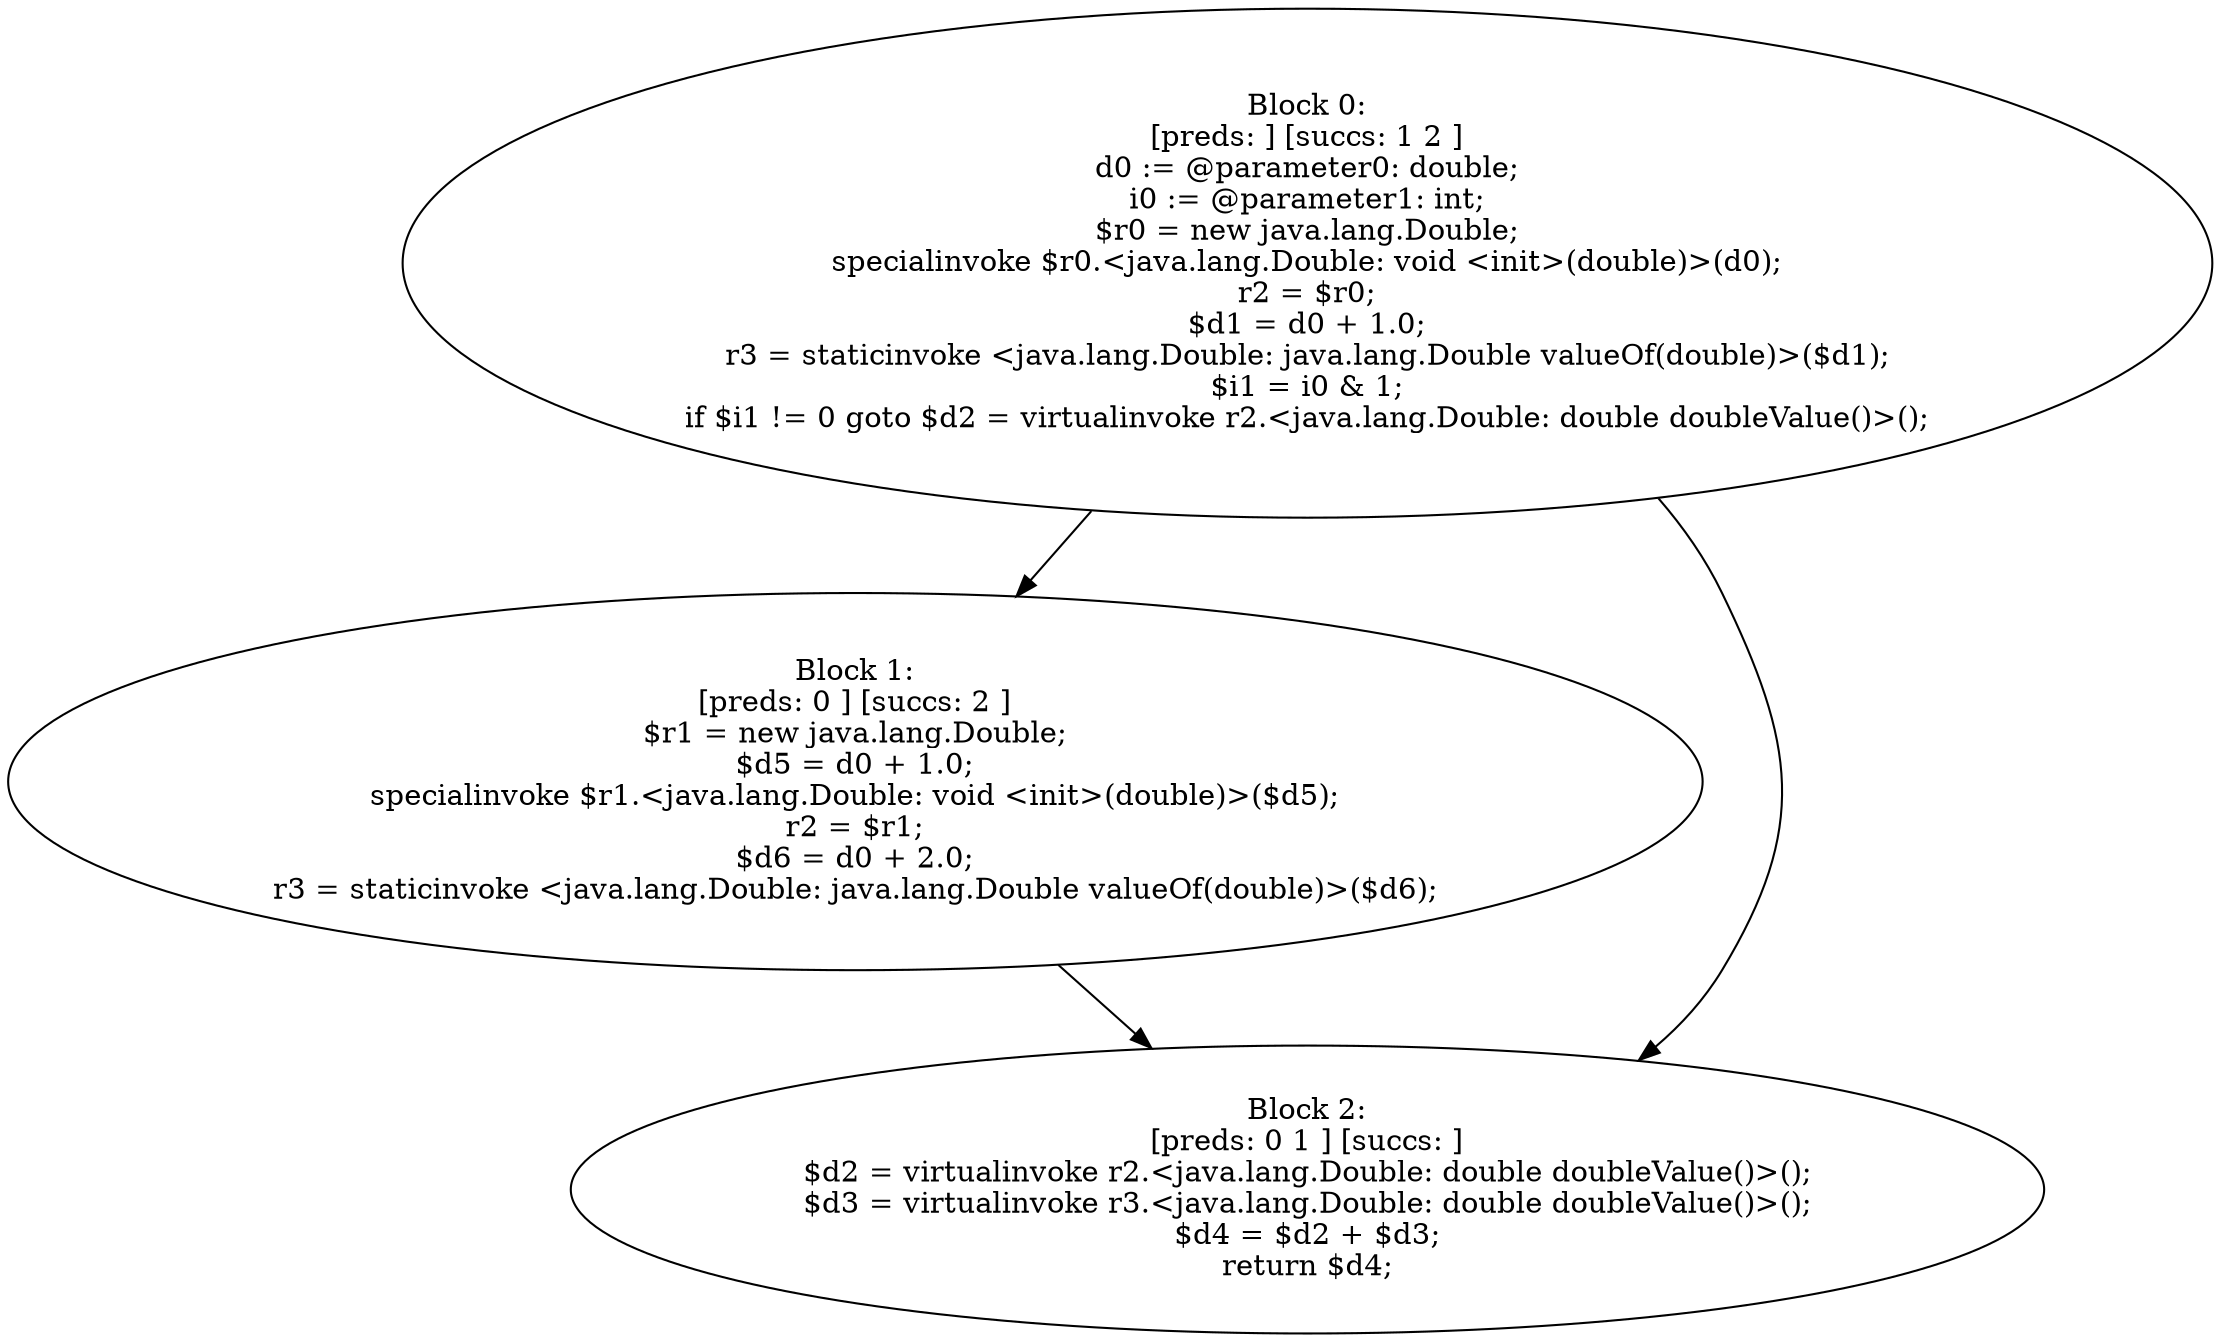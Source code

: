 digraph "unitGraph" {
    "Block 0:
[preds: ] [succs: 1 2 ]
d0 := @parameter0: double;
i0 := @parameter1: int;
$r0 = new java.lang.Double;
specialinvoke $r0.<java.lang.Double: void <init>(double)>(d0);
r2 = $r0;
$d1 = d0 + 1.0;
r3 = staticinvoke <java.lang.Double: java.lang.Double valueOf(double)>($d1);
$i1 = i0 & 1;
if $i1 != 0 goto $d2 = virtualinvoke r2.<java.lang.Double: double doubleValue()>();
"
    "Block 1:
[preds: 0 ] [succs: 2 ]
$r1 = new java.lang.Double;
$d5 = d0 + 1.0;
specialinvoke $r1.<java.lang.Double: void <init>(double)>($d5);
r2 = $r1;
$d6 = d0 + 2.0;
r3 = staticinvoke <java.lang.Double: java.lang.Double valueOf(double)>($d6);
"
    "Block 2:
[preds: 0 1 ] [succs: ]
$d2 = virtualinvoke r2.<java.lang.Double: double doubleValue()>();
$d3 = virtualinvoke r3.<java.lang.Double: double doubleValue()>();
$d4 = $d2 + $d3;
return $d4;
"
    "Block 0:
[preds: ] [succs: 1 2 ]
d0 := @parameter0: double;
i0 := @parameter1: int;
$r0 = new java.lang.Double;
specialinvoke $r0.<java.lang.Double: void <init>(double)>(d0);
r2 = $r0;
$d1 = d0 + 1.0;
r3 = staticinvoke <java.lang.Double: java.lang.Double valueOf(double)>($d1);
$i1 = i0 & 1;
if $i1 != 0 goto $d2 = virtualinvoke r2.<java.lang.Double: double doubleValue()>();
"->"Block 1:
[preds: 0 ] [succs: 2 ]
$r1 = new java.lang.Double;
$d5 = d0 + 1.0;
specialinvoke $r1.<java.lang.Double: void <init>(double)>($d5);
r2 = $r1;
$d6 = d0 + 2.0;
r3 = staticinvoke <java.lang.Double: java.lang.Double valueOf(double)>($d6);
";
    "Block 0:
[preds: ] [succs: 1 2 ]
d0 := @parameter0: double;
i0 := @parameter1: int;
$r0 = new java.lang.Double;
specialinvoke $r0.<java.lang.Double: void <init>(double)>(d0);
r2 = $r0;
$d1 = d0 + 1.0;
r3 = staticinvoke <java.lang.Double: java.lang.Double valueOf(double)>($d1);
$i1 = i0 & 1;
if $i1 != 0 goto $d2 = virtualinvoke r2.<java.lang.Double: double doubleValue()>();
"->"Block 2:
[preds: 0 1 ] [succs: ]
$d2 = virtualinvoke r2.<java.lang.Double: double doubleValue()>();
$d3 = virtualinvoke r3.<java.lang.Double: double doubleValue()>();
$d4 = $d2 + $d3;
return $d4;
";
    "Block 1:
[preds: 0 ] [succs: 2 ]
$r1 = new java.lang.Double;
$d5 = d0 + 1.0;
specialinvoke $r1.<java.lang.Double: void <init>(double)>($d5);
r2 = $r1;
$d6 = d0 + 2.0;
r3 = staticinvoke <java.lang.Double: java.lang.Double valueOf(double)>($d6);
"->"Block 2:
[preds: 0 1 ] [succs: ]
$d2 = virtualinvoke r2.<java.lang.Double: double doubleValue()>();
$d3 = virtualinvoke r3.<java.lang.Double: double doubleValue()>();
$d4 = $d2 + $d3;
return $d4;
";
}

